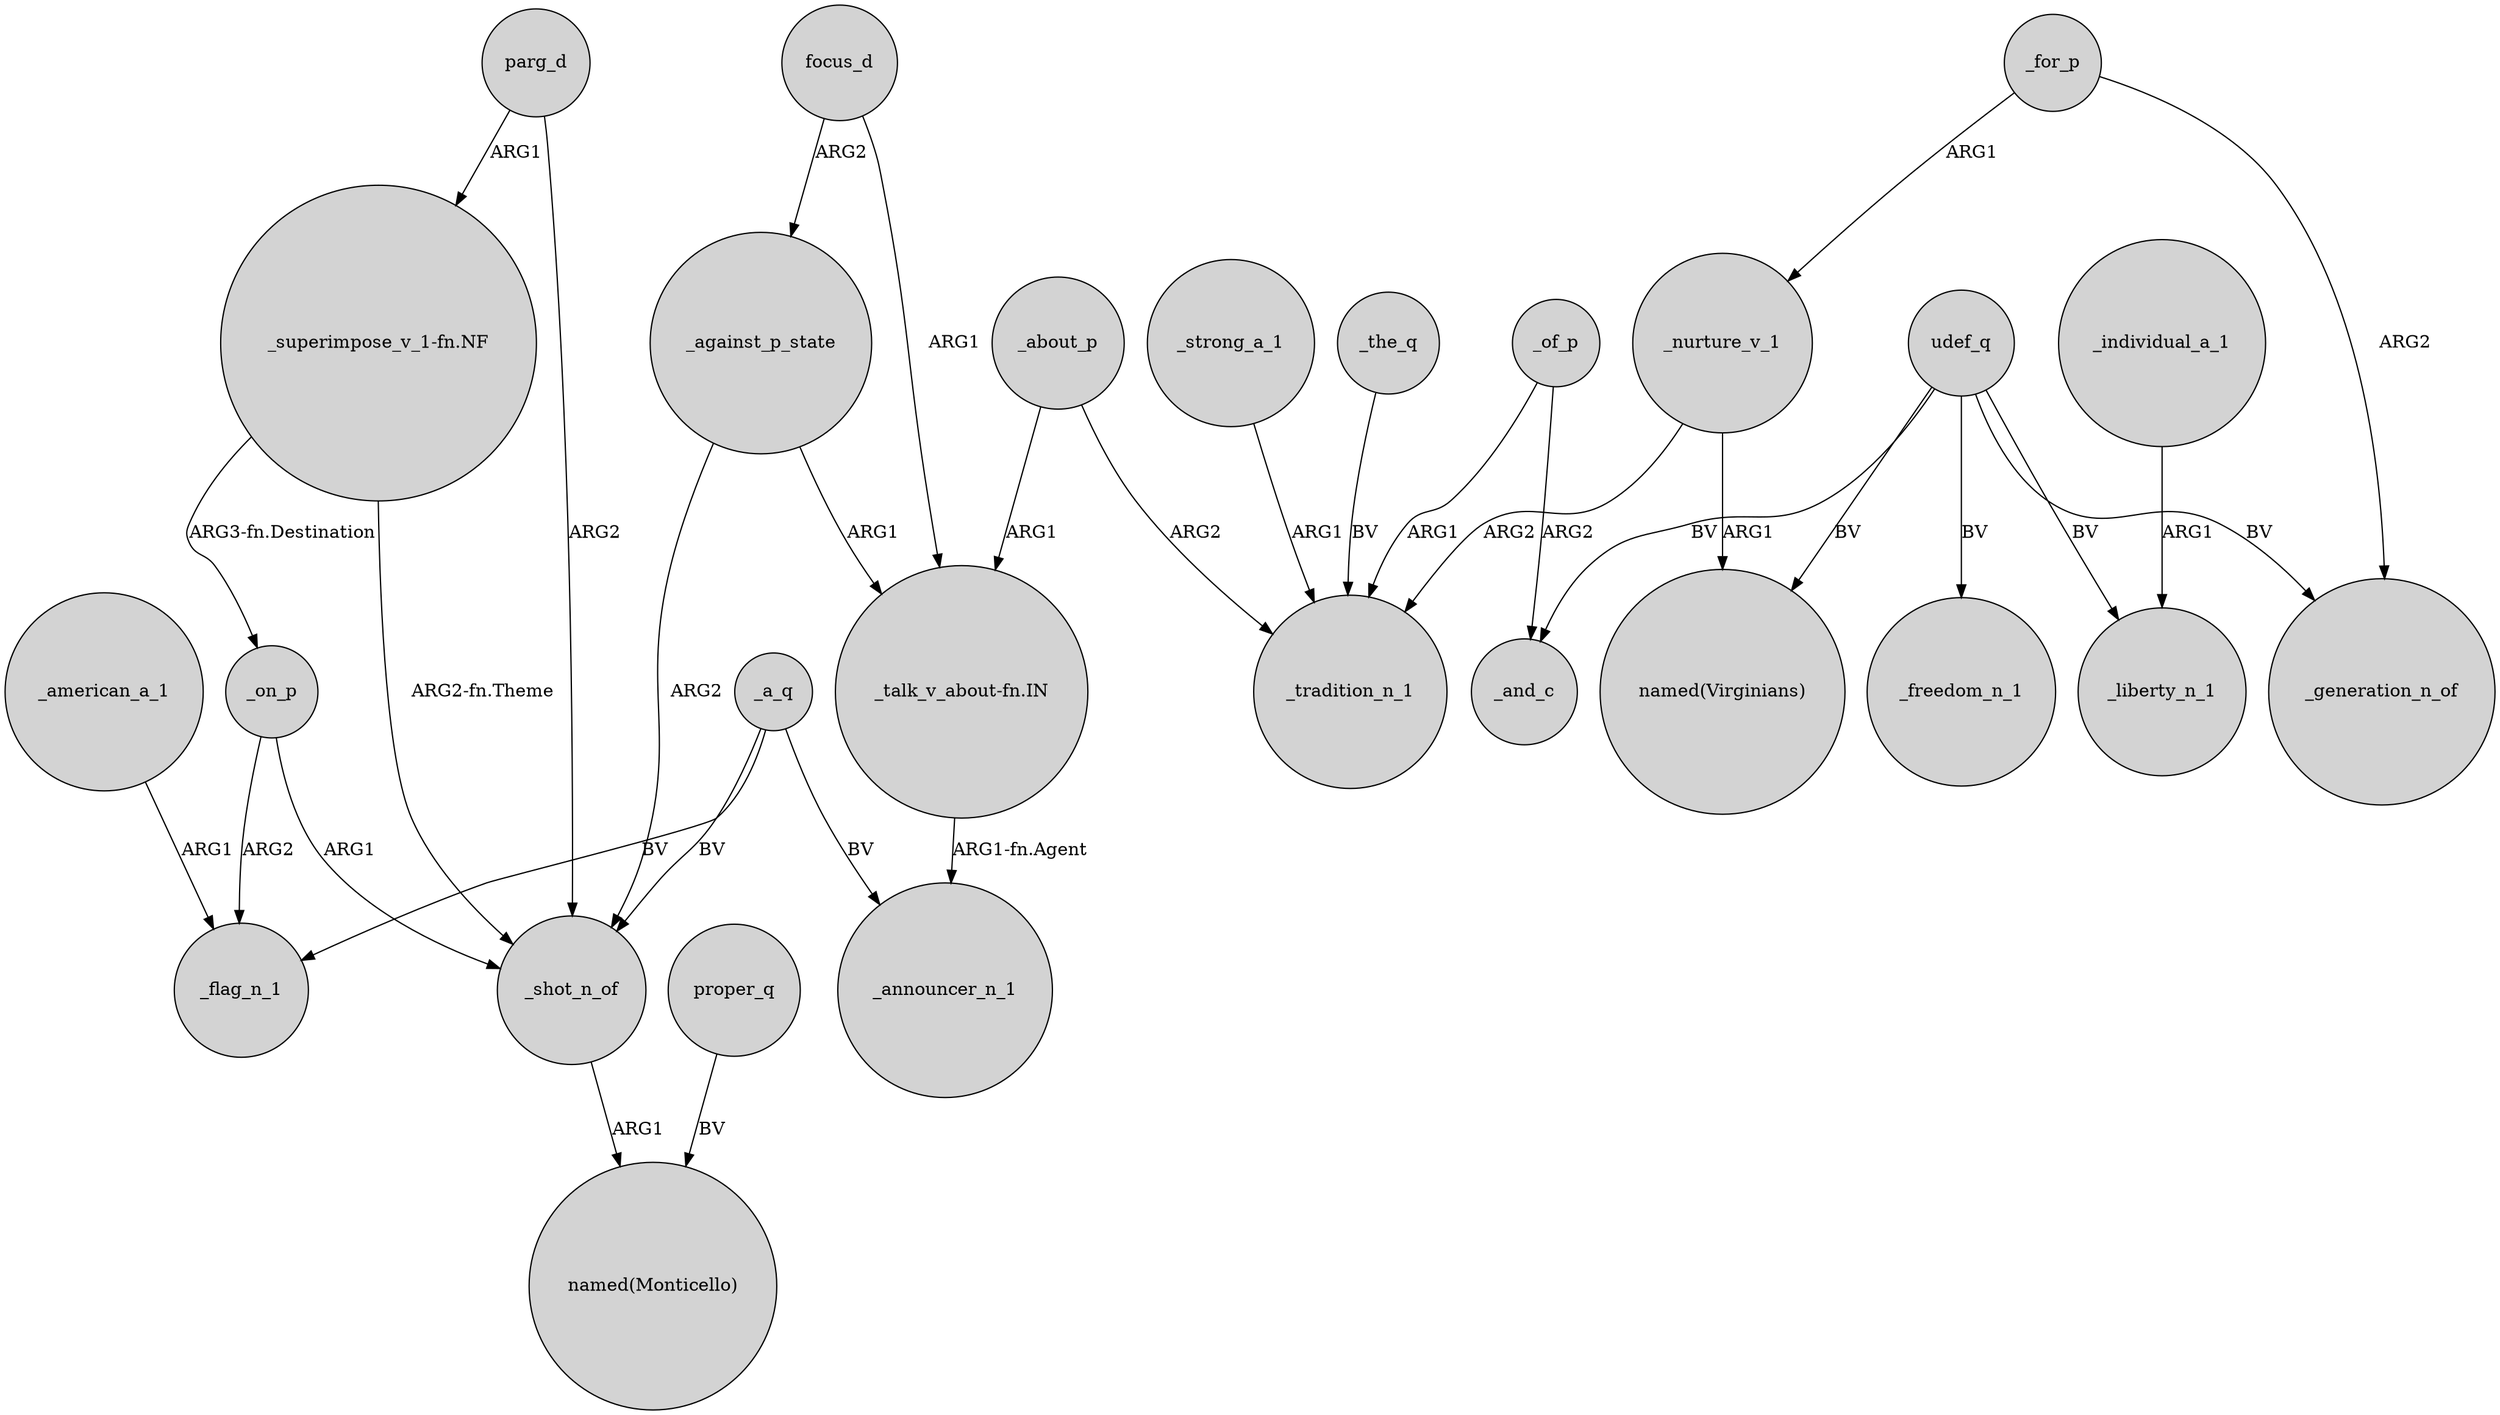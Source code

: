 digraph {
	node [shape=circle style=filled]
	_american_a_1 -> _flag_n_1 [label=ARG1]
	_about_p -> "_talk_v_about-fn.IN" [label=ARG1]
	_about_p -> _tradition_n_1 [label=ARG2]
	udef_q -> "named(Virginians)" [label=BV]
	parg_d -> "_superimpose_v_1-fn.NF" [label=ARG1]
	_nurture_v_1 -> _tradition_n_1 [label=ARG2]
	_of_p -> _and_c [label=ARG2]
	_on_p -> _flag_n_1 [label=ARG2]
	_the_q -> _tradition_n_1 [label=BV]
	_a_q -> _shot_n_of [label=BV]
	focus_d -> "_talk_v_about-fn.IN" [label=ARG1]
	_individual_a_1 -> _liberty_n_1 [label=ARG1]
	_on_p -> _shot_n_of [label=ARG1]
	udef_q -> _liberty_n_1 [label=BV]
	proper_q -> "named(Monticello)" [label=BV]
	_for_p -> _nurture_v_1 [label=ARG1]
	_for_p -> _generation_n_of [label=ARG2]
	"_superimpose_v_1-fn.NF" -> _shot_n_of [label="ARG2-fn.Theme"]
	"_superimpose_v_1-fn.NF" -> _on_p [label="ARG3-fn.Destination"]
	parg_d -> _shot_n_of [label=ARG2]
	_a_q -> _flag_n_1 [label=BV]
	_of_p -> _tradition_n_1 [label=ARG1]
	udef_q -> _generation_n_of [label=BV]
	_against_p_state -> "_talk_v_about-fn.IN" [label=ARG1]
	_shot_n_of -> "named(Monticello)" [label=ARG1]
	udef_q -> _freedom_n_1 [label=BV]
	_nurture_v_1 -> "named(Virginians)" [label=ARG1]
	_strong_a_1 -> _tradition_n_1 [label=ARG1]
	focus_d -> _against_p_state [label=ARG2]
	_against_p_state -> _shot_n_of [label=ARG2]
	"_talk_v_about-fn.IN" -> _announcer_n_1 [label="ARG1-fn.Agent"]
	udef_q -> _and_c [label=BV]
	_a_q -> _announcer_n_1 [label=BV]
}
